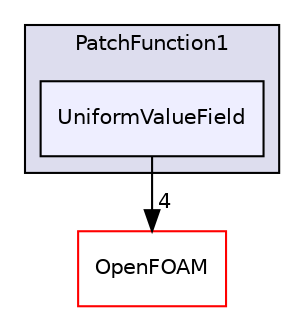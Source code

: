 digraph "src/meshTools/PatchFunction1/UniformValueField" {
  bgcolor=transparent;
  compound=true
  node [ fontsize="10", fontname="Helvetica"];
  edge [ labelfontsize="10", labelfontname="Helvetica"];
  subgraph clusterdir_09d50951098ee555b67e42398c5d8325 {
    graph [ bgcolor="#ddddee", pencolor="black", label="PatchFunction1" fontname="Helvetica", fontsize="10", URL="dir_09d50951098ee555b67e42398c5d8325.html"]
  dir_884c0de2c7d13d43658341dca607e611 [shape=box, label="UniformValueField", style="filled", fillcolor="#eeeeff", pencolor="black", URL="dir_884c0de2c7d13d43658341dca607e611.html"];
  }
  dir_c5473ff19b20e6ec4dfe5c310b3778a8 [shape=box label="OpenFOAM" color="red" URL="dir_c5473ff19b20e6ec4dfe5c310b3778a8.html"];
  dir_884c0de2c7d13d43658341dca607e611->dir_c5473ff19b20e6ec4dfe5c310b3778a8 [headlabel="4", labeldistance=1.5 headhref="dir_002021_002151.html"];
}
